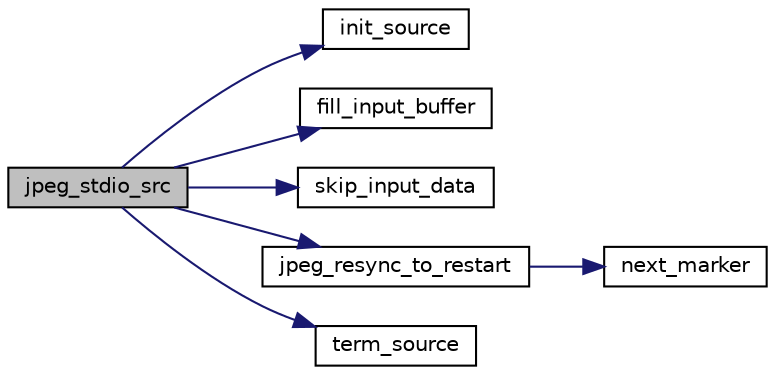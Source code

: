 digraph "jpeg_stdio_src"
{
 // LATEX_PDF_SIZE
  bgcolor="transparent";
  edge [fontname="Helvetica",fontsize="10",labelfontname="Helvetica",labelfontsize="10"];
  node [fontname="Helvetica",fontsize="10",shape=record];
  rankdir="LR";
  Node26 [label="jpeg_stdio_src",height=0.2,width=0.4,color="black", fillcolor="grey75", style="filled", fontcolor="black",tooltip=" "];
  Node26 -> Node27 [color="midnightblue",fontsize="10",style="solid"];
  Node27 [label="init_source",height=0.2,width=0.4,color="black",URL="$jdatasrc_8c.html#ada3118e56d083499ce141e98ec116648",tooltip=" "];
  Node26 -> Node28 [color="midnightblue",fontsize="10",style="solid"];
  Node28 [label="fill_input_buffer",height=0.2,width=0.4,color="black",URL="$jdatasrc_8c.html#aa3542f61993ed4a526694556fac65941",tooltip=" "];
  Node26 -> Node29 [color="midnightblue",fontsize="10",style="solid"];
  Node29 [label="skip_input_data",height=0.2,width=0.4,color="black",URL="$jdatasrc_8c.html#ae539a6d1c36b54a0ef6168fecdc8379e",tooltip=" "];
  Node26 -> Node30 [color="midnightblue",fontsize="10",style="solid"];
  Node30 [label="jpeg_resync_to_restart",height=0.2,width=0.4,color="black",URL="$jdmarker_8c.html#a037c6ada9f7d2310ca67765c98c86995",tooltip=" "];
  Node30 -> Node31 [color="midnightblue",fontsize="10",style="solid"];
  Node31 [label="next_marker",height=0.2,width=0.4,color="black",URL="$jdmarker_8c.html#ac22171f29bb541cfcb932f0903102c45",tooltip=" "];
  Node26 -> Node32 [color="midnightblue",fontsize="10",style="solid"];
  Node32 [label="term_source",height=0.2,width=0.4,color="black",URL="$jdatasrc_8c.html#a0337cf4ba81c0f78c48b5de379cca33e",tooltip=" "];
}
